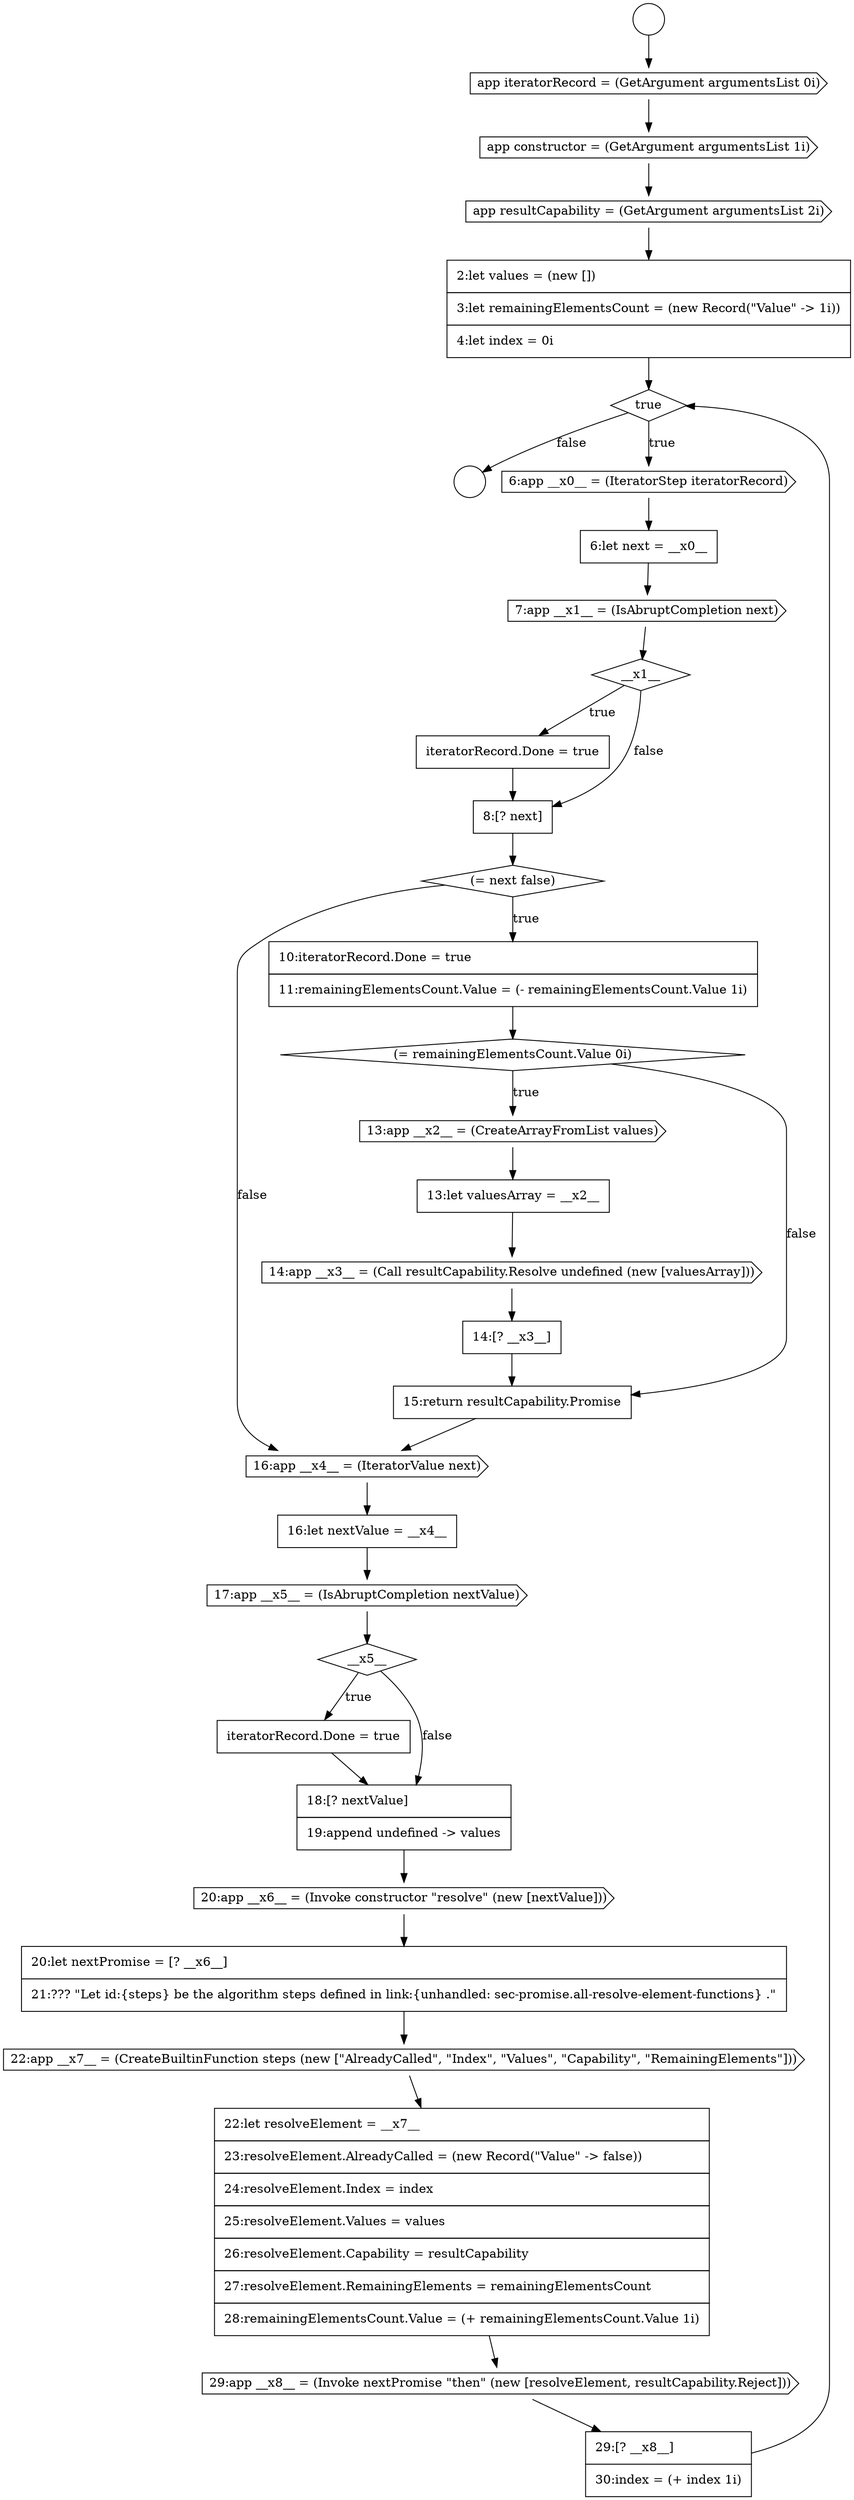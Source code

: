 digraph {
  node17437 [shape=cds, label=<<font color="black">app constructor = (GetArgument argumentsList 1i)</font>> color="black" fillcolor="white" style=filled]
  node17449 [shape=diamond, label=<<font color="black">(= remainingElementsCount.Value 0i)</font>> color="black" fillcolor="white" style=filled]
  node17453 [shape=none, margin=0, label=<<font color="black">
    <table border="0" cellborder="1" cellspacing="0" cellpadding="10">
      <tr><td align="left">14:[? __x3__]</td></tr>
    </table>
  </font>> color="black" fillcolor="white" style=filled]
  node17442 [shape=none, margin=0, label=<<font color="black">
    <table border="0" cellborder="1" cellspacing="0" cellpadding="10">
      <tr><td align="left">6:let next = __x0__</td></tr>
    </table>
  </font>> color="black" fillcolor="white" style=filled]
  node17440 [shape=diamond, label=<<font color="black">true</font>> color="black" fillcolor="white" style=filled]
  node17445 [shape=none, margin=0, label=<<font color="black">
    <table border="0" cellborder="1" cellspacing="0" cellpadding="10">
      <tr><td align="left">iteratorRecord.Done = true</td></tr>
    </table>
  </font>> color="black" fillcolor="white" style=filled]
  node17462 [shape=none, margin=0, label=<<font color="black">
    <table border="0" cellborder="1" cellspacing="0" cellpadding="10">
      <tr><td align="left">20:let nextPromise = [? __x6__]</td></tr>
      <tr><td align="left">21:??? &quot;Let id:{steps} be the algorithm steps defined in link:{unhandled: sec-promise.all-resolve-element-functions} .&quot;</td></tr>
    </table>
  </font>> color="black" fillcolor="white" style=filled]
  node17450 [shape=cds, label=<<font color="black">13:app __x2__ = (CreateArrayFromList values)</font>> color="black" fillcolor="white" style=filled]
  node17439 [shape=none, margin=0, label=<<font color="black">
    <table border="0" cellborder="1" cellspacing="0" cellpadding="10">
      <tr><td align="left">2:let values = (new [])</td></tr>
      <tr><td align="left">3:let remainingElementsCount = (new Record(&quot;Value&quot; -&gt; 1i))</td></tr>
      <tr><td align="left">4:let index = 0i</td></tr>
    </table>
  </font>> color="black" fillcolor="white" style=filled]
  node17444 [shape=diamond, label=<<font color="black">__x1__</font>> color="black" fillcolor="white" style=filled]
  node17435 [shape=circle label=" " color="black" fillcolor="white" style=filled]
  node17455 [shape=cds, label=<<font color="black">16:app __x4__ = (IteratorValue next)</font>> color="black" fillcolor="white" style=filled]
  node17447 [shape=diamond, label=<<font color="black">(= next false)</font>> color="black" fillcolor="white" style=filled]
  node17443 [shape=cds, label=<<font color="black">7:app __x1__ = (IsAbruptCompletion next)</font>> color="black" fillcolor="white" style=filled]
  node17446 [shape=none, margin=0, label=<<font color="black">
    <table border="0" cellborder="1" cellspacing="0" cellpadding="10">
      <tr><td align="left">8:[? next]</td></tr>
    </table>
  </font>> color="black" fillcolor="white" style=filled]
  node17463 [shape=cds, label=<<font color="black">22:app __x7__ = (CreateBuiltinFunction steps (new [&quot;AlreadyCalled&quot;, &quot;Index&quot;, &quot;Values&quot;, &quot;Capability&quot;, &quot;RemainingElements&quot;]))</font>> color="black" fillcolor="white" style=filled]
  node17466 [shape=none, margin=0, label=<<font color="black">
    <table border="0" cellborder="1" cellspacing="0" cellpadding="10">
      <tr><td align="left">29:[? __x8__]</td></tr>
      <tr><td align="left">30:index = (+ index 1i)</td></tr>
    </table>
  </font>> color="black" fillcolor="white" style=filled]
  node17459 [shape=none, margin=0, label=<<font color="black">
    <table border="0" cellborder="1" cellspacing="0" cellpadding="10">
      <tr><td align="left">iteratorRecord.Done = true</td></tr>
    </table>
  </font>> color="black" fillcolor="white" style=filled]
  node17454 [shape=none, margin=0, label=<<font color="black">
    <table border="0" cellborder="1" cellspacing="0" cellpadding="10">
      <tr><td align="left">15:return resultCapability.Promise</td></tr>
    </table>
  </font>> color="black" fillcolor="white" style=filled]
  node17436 [shape=cds, label=<<font color="black">app iteratorRecord = (GetArgument argumentsList 0i)</font>> color="black" fillcolor="white" style=filled]
  node17458 [shape=diamond, label=<<font color="black">__x5__</font>> color="black" fillcolor="white" style=filled]
  node17451 [shape=none, margin=0, label=<<font color="black">
    <table border="0" cellborder="1" cellspacing="0" cellpadding="10">
      <tr><td align="left">13:let valuesArray = __x2__</td></tr>
    </table>
  </font>> color="black" fillcolor="white" style=filled]
  node17448 [shape=none, margin=0, label=<<font color="black">
    <table border="0" cellborder="1" cellspacing="0" cellpadding="10">
      <tr><td align="left">10:iteratorRecord.Done = true</td></tr>
      <tr><td align="left">11:remainingElementsCount.Value = (- remainingElementsCount.Value 1i)</td></tr>
    </table>
  </font>> color="black" fillcolor="white" style=filled]
  node17461 [shape=cds, label=<<font color="black">20:app __x6__ = (Invoke constructor &quot;resolve&quot; (new [nextValue]))</font>> color="black" fillcolor="white" style=filled]
  node17452 [shape=cds, label=<<font color="black">14:app __x3__ = (Call resultCapability.Resolve undefined (new [valuesArray]))</font>> color="black" fillcolor="white" style=filled]
  node17438 [shape=cds, label=<<font color="black">app resultCapability = (GetArgument argumentsList 2i)</font>> color="black" fillcolor="white" style=filled]
  node17457 [shape=cds, label=<<font color="black">17:app __x5__ = (IsAbruptCompletion nextValue)</font>> color="black" fillcolor="white" style=filled]
  node17464 [shape=none, margin=0, label=<<font color="black">
    <table border="0" cellborder="1" cellspacing="0" cellpadding="10">
      <tr><td align="left">22:let resolveElement = __x7__</td></tr>
      <tr><td align="left">23:resolveElement.AlreadyCalled = (new Record(&quot;Value&quot; -&gt; false))</td></tr>
      <tr><td align="left">24:resolveElement.Index = index</td></tr>
      <tr><td align="left">25:resolveElement.Values = values</td></tr>
      <tr><td align="left">26:resolveElement.Capability = resultCapability</td></tr>
      <tr><td align="left">27:resolveElement.RemainingElements = remainingElementsCount</td></tr>
      <tr><td align="left">28:remainingElementsCount.Value = (+ remainingElementsCount.Value 1i)</td></tr>
    </table>
  </font>> color="black" fillcolor="white" style=filled]
  node17434 [shape=circle label=" " color="black" fillcolor="white" style=filled]
  node17460 [shape=none, margin=0, label=<<font color="black">
    <table border="0" cellborder="1" cellspacing="0" cellpadding="10">
      <tr><td align="left">18:[? nextValue]</td></tr>
      <tr><td align="left">19:append undefined -&gt; values</td></tr>
    </table>
  </font>> color="black" fillcolor="white" style=filled]
  node17465 [shape=cds, label=<<font color="black">29:app __x8__ = (Invoke nextPromise &quot;then&quot; (new [resolveElement, resultCapability.Reject]))</font>> color="black" fillcolor="white" style=filled]
  node17441 [shape=cds, label=<<font color="black">6:app __x0__ = (IteratorStep iteratorRecord)</font>> color="black" fillcolor="white" style=filled]
  node17456 [shape=none, margin=0, label=<<font color="black">
    <table border="0" cellborder="1" cellspacing="0" cellpadding="10">
      <tr><td align="left">16:let nextValue = __x4__</td></tr>
    </table>
  </font>> color="black" fillcolor="white" style=filled]
  node17456 -> node17457 [ color="black"]
  node17460 -> node17461 [ color="black"]
  node17455 -> node17456 [ color="black"]
  node17446 -> node17447 [ color="black"]
  node17450 -> node17451 [ color="black"]
  node17457 -> node17458 [ color="black"]
  node17463 -> node17464 [ color="black"]
  node17452 -> node17453 [ color="black"]
  node17462 -> node17463 [ color="black"]
  node17441 -> node17442 [ color="black"]
  node17439 -> node17440 [ color="black"]
  node17451 -> node17452 [ color="black"]
  node17453 -> node17454 [ color="black"]
  node17443 -> node17444 [ color="black"]
  node17448 -> node17449 [ color="black"]
  node17447 -> node17448 [label=<<font color="black">true</font>> color="black"]
  node17447 -> node17455 [label=<<font color="black">false</font>> color="black"]
  node17436 -> node17437 [ color="black"]
  node17464 -> node17465 [ color="black"]
  node17445 -> node17446 [ color="black"]
  node17438 -> node17439 [ color="black"]
  node17466 -> node17440 [ color="black"]
  node17459 -> node17460 [ color="black"]
  node17442 -> node17443 [ color="black"]
  node17434 -> node17436 [ color="black"]
  node17449 -> node17450 [label=<<font color="black">true</font>> color="black"]
  node17449 -> node17454 [label=<<font color="black">false</font>> color="black"]
  node17444 -> node17445 [label=<<font color="black">true</font>> color="black"]
  node17444 -> node17446 [label=<<font color="black">false</font>> color="black"]
  node17458 -> node17459 [label=<<font color="black">true</font>> color="black"]
  node17458 -> node17460 [label=<<font color="black">false</font>> color="black"]
  node17465 -> node17466 [ color="black"]
  node17461 -> node17462 [ color="black"]
  node17437 -> node17438 [ color="black"]
  node17440 -> node17441 [label=<<font color="black">true</font>> color="black"]
  node17440 -> node17435 [label=<<font color="black">false</font>> color="black"]
  node17454 -> node17455 [ color="black"]
}
